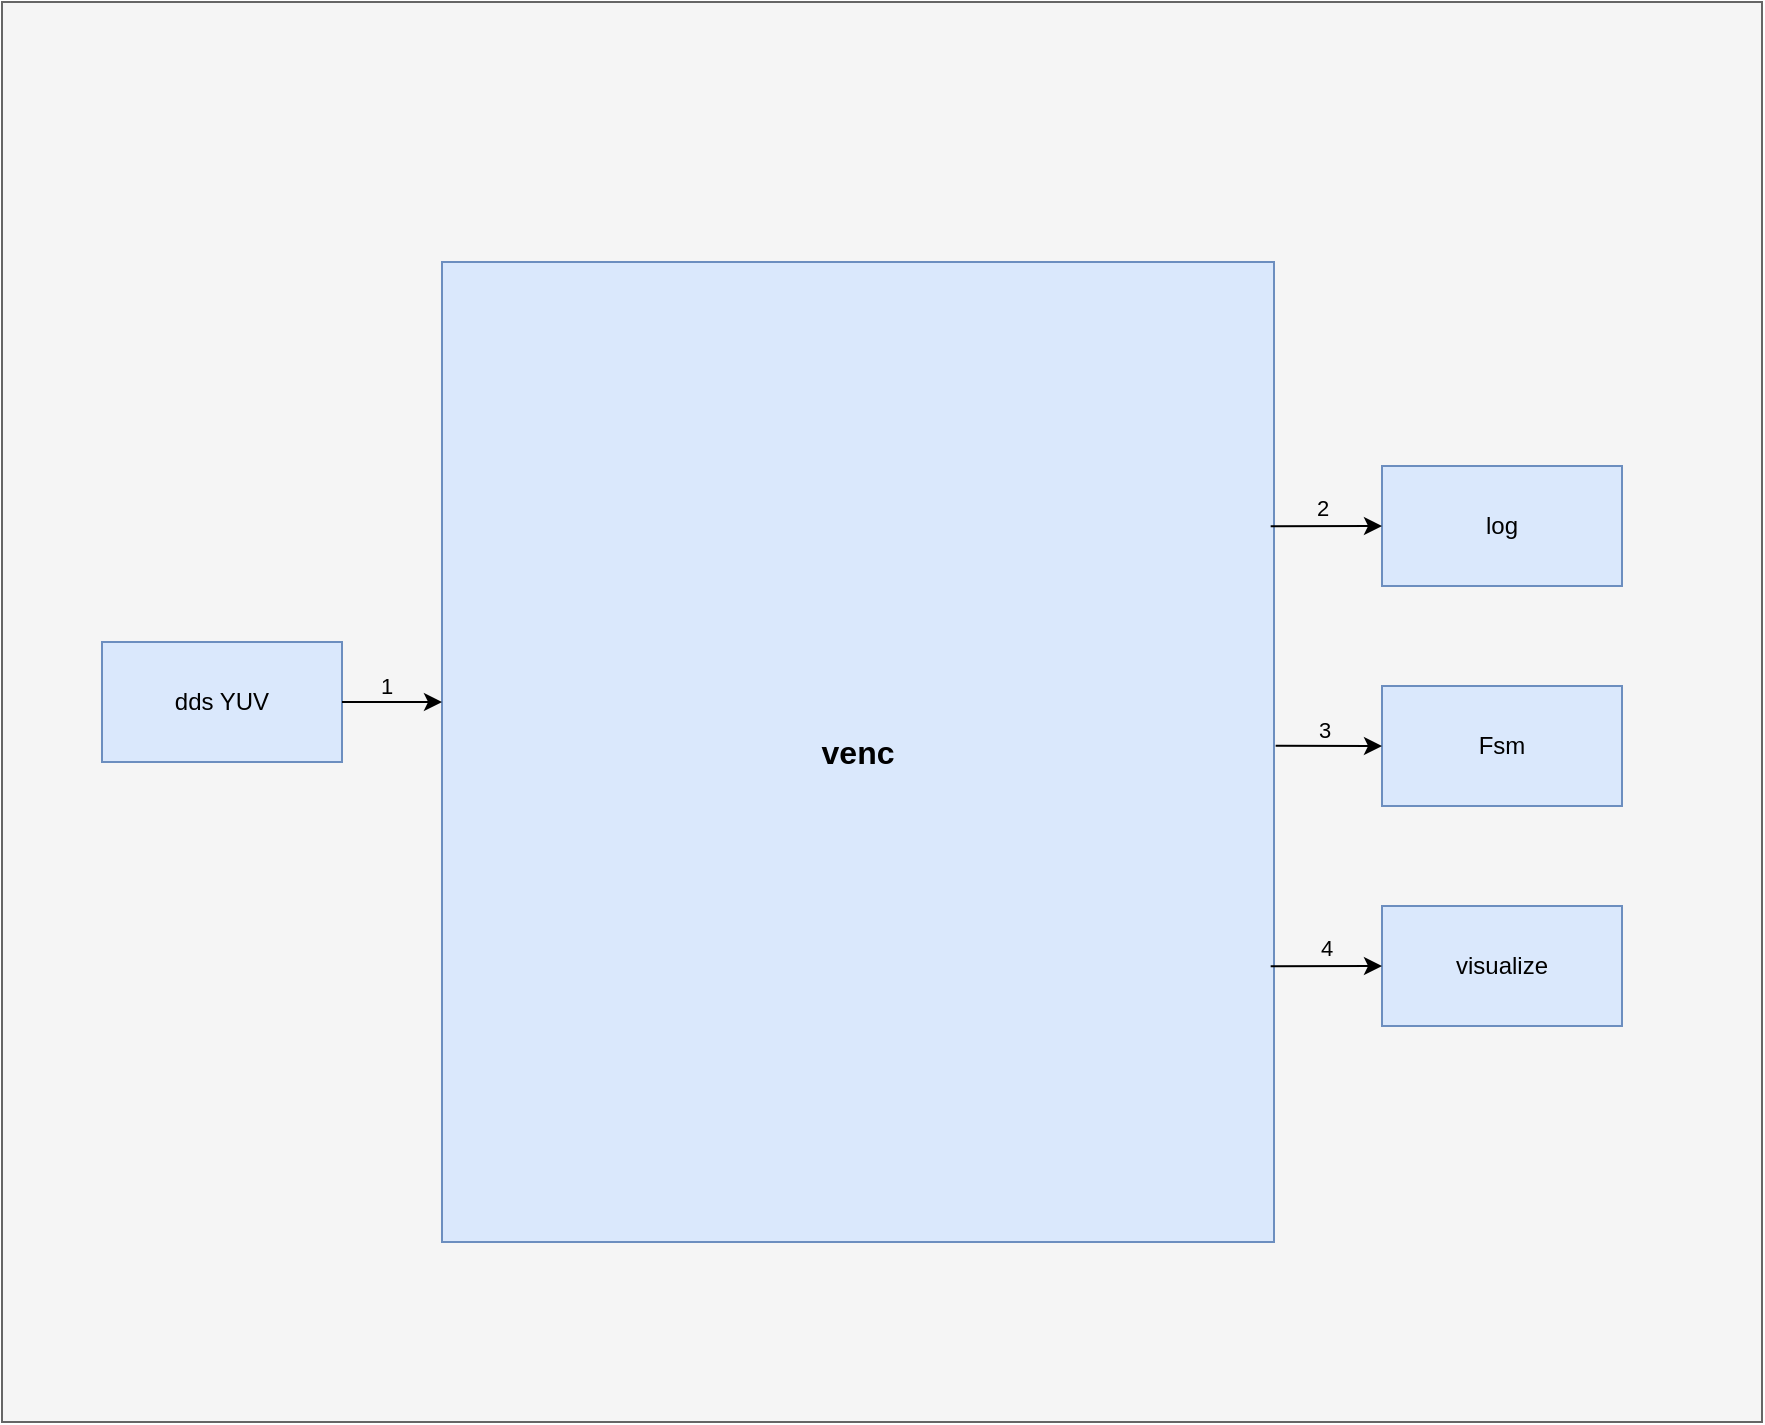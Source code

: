 <mxfile version="26.0.14">
  <diagram name="第 1 页" id="D-faS1DdrBK2uXakqXEO">
    <mxGraphModel dx="1050" dy="565" grid="1" gridSize="10" guides="1" tooltips="1" connect="1" arrows="1" fold="1" page="1" pageScale="1" pageWidth="827" pageHeight="1169" math="0" shadow="0">
      <root>
        <mxCell id="0" />
        <mxCell id="1" parent="0" />
        <mxCell id="807guP65CA76vXRwVghX-2" value="" style="rounded=0;whiteSpace=wrap;html=1;fillColor=#f5f5f5;fontColor=#333333;strokeColor=#666666;" parent="1" vertex="1">
          <mxGeometry x="10" y="10" width="880" height="710" as="geometry" />
        </mxCell>
        <mxCell id="807guP65CA76vXRwVghX-1" value="&lt;b&gt;&lt;font style=&quot;font-size: 16px;&quot;&gt;venc&lt;/font&gt;&lt;/b&gt;" style="rounded=0;whiteSpace=wrap;html=1;fillColor=#dae8fc;strokeColor=#6c8ebf;" parent="1" vertex="1">
          <mxGeometry x="230" y="140" width="416" height="490" as="geometry" />
        </mxCell>
        <mxCell id="807guP65CA76vXRwVghX-3" value="dds YUV" style="rounded=0;whiteSpace=wrap;html=1;fillColor=#dae8fc;strokeColor=#6c8ebf;" parent="1" vertex="1">
          <mxGeometry x="60" y="330" width="120" height="60" as="geometry" />
        </mxCell>
        <mxCell id="807guP65CA76vXRwVghX-4" value="log" style="rounded=0;whiteSpace=wrap;html=1;fillColor=#dae8fc;strokeColor=#6c8ebf;" parent="1" vertex="1">
          <mxGeometry x="700" y="242" width="120" height="60" as="geometry" />
        </mxCell>
        <mxCell id="807guP65CA76vXRwVghX-5" value="Fsm" style="rounded=0;whiteSpace=wrap;html=1;fillColor=#dae8fc;strokeColor=#6c8ebf;" parent="1" vertex="1">
          <mxGeometry x="700" y="352" width="120" height="60" as="geometry" />
        </mxCell>
        <mxCell id="807guP65CA76vXRwVghX-6" value="visualize" style="rounded=0;whiteSpace=wrap;html=1;fillColor=#dae8fc;strokeColor=#6c8ebf;" parent="1" vertex="1">
          <mxGeometry x="700" y="462" width="120" height="60" as="geometry" />
        </mxCell>
        <mxCell id="807guP65CA76vXRwVghX-8" value="" style="endArrow=classic;html=1;rounded=0;exitX=1;exitY=0.5;exitDx=0;exitDy=0;" parent="1" source="807guP65CA76vXRwVghX-3" edge="1">
          <mxGeometry width="50" height="50" relative="1" as="geometry">
            <mxPoint x="430" y="420" as="sourcePoint" />
            <mxPoint x="230" y="360" as="targetPoint" />
          </mxGeometry>
        </mxCell>
        <mxCell id="807guP65CA76vXRwVghX-9" value="1" style="edgeLabel;html=1;align=center;verticalAlign=middle;resizable=0;points=[];labelBackgroundColor=#F5F5F5;" parent="807guP65CA76vXRwVghX-8" vertex="1" connectable="0">
          <mxGeometry x="-0.136" y="-1" relative="1" as="geometry">
            <mxPoint y="-9" as="offset" />
          </mxGeometry>
        </mxCell>
        <mxCell id="807guP65CA76vXRwVghX-10" value="" style="endArrow=classic;html=1;rounded=0;exitX=0.996;exitY=0.188;exitDx=0;exitDy=0;entryX=0;entryY=0.5;entryDx=0;entryDy=0;exitPerimeter=0;" parent="1" target="807guP65CA76vXRwVghX-4" edge="1">
          <mxGeometry width="50" height="50" relative="1" as="geometry">
            <mxPoint x="644.336" y="272.12" as="sourcePoint" />
            <mxPoint x="240" y="410" as="targetPoint" />
          </mxGeometry>
        </mxCell>
        <mxCell id="807guP65CA76vXRwVghX-14" value="2" style="edgeLabel;html=1;align=center;verticalAlign=middle;resizable=0;points=[];labelBackgroundColor=#F5F5F5;" parent="807guP65CA76vXRwVghX-10" vertex="1" connectable="0">
          <mxGeometry x="-0.092" y="1" relative="1" as="geometry">
            <mxPoint y="-8" as="offset" />
          </mxGeometry>
        </mxCell>
        <mxCell id="807guP65CA76vXRwVghX-15" value="" style="endArrow=classic;html=1;rounded=0;entryX=0;entryY=0.5;entryDx=0;entryDy=0;exitX=1.002;exitY=0.412;exitDx=0;exitDy=0;exitPerimeter=0;" parent="1" target="807guP65CA76vXRwVghX-5" edge="1">
          <mxGeometry width="50" height="50" relative="1" as="geometry">
            <mxPoint x="646.832" y="381.88" as="sourcePoint" />
            <mxPoint x="480" y="410" as="targetPoint" />
          </mxGeometry>
        </mxCell>
        <mxCell id="807guP65CA76vXRwVghX-16" value="3" style="edgeLabel;html=1;align=center;verticalAlign=middle;resizable=0;points=[];labelBackgroundColor=#F5F5F5;" parent="807guP65CA76vXRwVghX-15" vertex="1" connectable="0">
          <mxGeometry x="-0.106" relative="1" as="geometry">
            <mxPoint y="-8" as="offset" />
          </mxGeometry>
        </mxCell>
        <mxCell id="807guP65CA76vXRwVghX-17" value="" style="endArrow=classic;html=1;rounded=0;entryX=0;entryY=0.5;entryDx=0;entryDy=0;exitX=0.996;exitY=0.637;exitDx=0;exitDy=0;exitPerimeter=0;" parent="1" target="807guP65CA76vXRwVghX-6" edge="1">
          <mxGeometry width="50" height="50" relative="1" as="geometry">
            <mxPoint x="644.336" y="492.13" as="sourcePoint" />
            <mxPoint x="480" y="410" as="targetPoint" />
          </mxGeometry>
        </mxCell>
        <mxCell id="807guP65CA76vXRwVghX-18" value="4" style="edgeLabel;html=1;align=center;verticalAlign=middle;resizable=0;points=[];labelBackgroundColor=#F5F5F5;" parent="807guP65CA76vXRwVghX-17" vertex="1" connectable="0">
          <mxGeometry x="-0.02" relative="1" as="geometry">
            <mxPoint y="-9" as="offset" />
          </mxGeometry>
        </mxCell>
      </root>
    </mxGraphModel>
  </diagram>
</mxfile>
